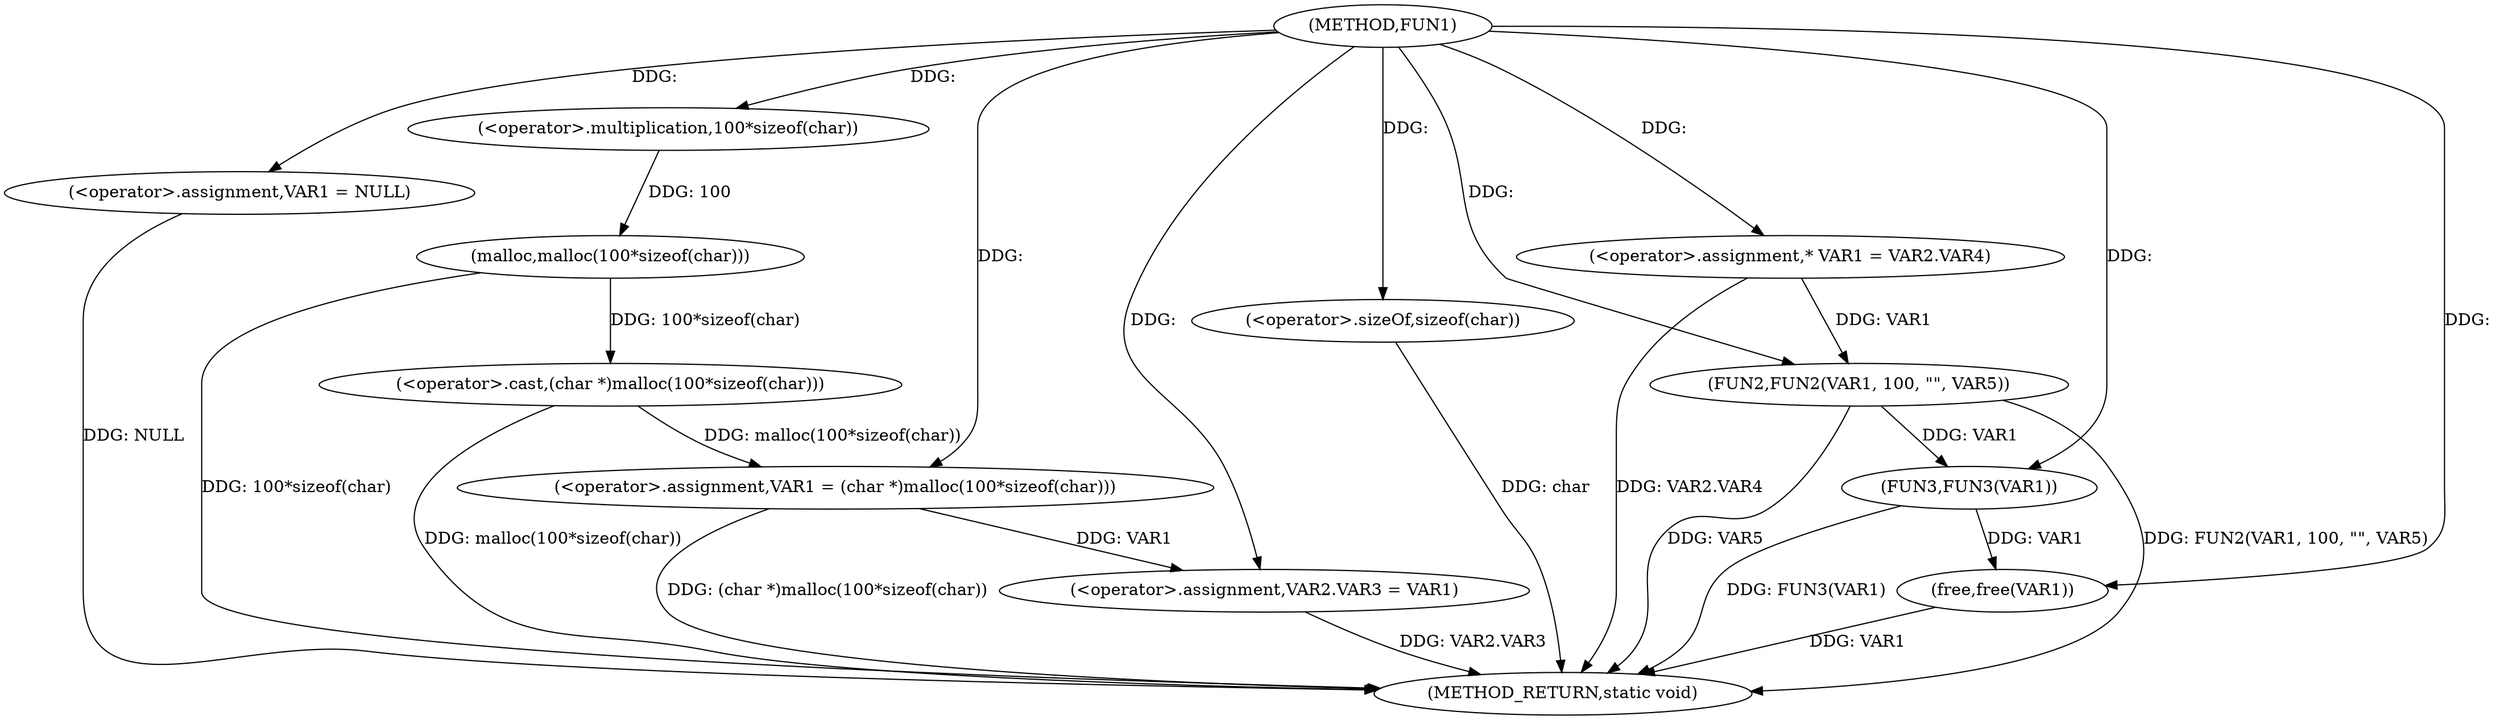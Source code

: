 digraph FUN1 {  
"1000100" [label = "(METHOD,FUN1)" ]
"1000139" [label = "(METHOD_RETURN,static void)" ]
"1000104" [label = "(<operator>.assignment,VAR1 = NULL)" ]
"1000107" [label = "(<operator>.assignment,VAR1 = (char *)malloc(100*sizeof(char)))" ]
"1000109" [label = "(<operator>.cast,(char *)malloc(100*sizeof(char)))" ]
"1000111" [label = "(malloc,malloc(100*sizeof(char)))" ]
"1000112" [label = "(<operator>.multiplication,100*sizeof(char))" ]
"1000114" [label = "(<operator>.sizeOf,sizeof(char))" ]
"1000116" [label = "(<operator>.assignment,VAR2.VAR3 = VAR1)" ]
"1000123" [label = "(<operator>.assignment,* VAR1 = VAR2.VAR4)" ]
"1000130" [label = "(FUN2,FUN2(VAR1, 100, \"\", VAR5))" ]
"1000135" [label = "(FUN3,FUN3(VAR1))" ]
"1000137" [label = "(free,free(VAR1))" ]
  "1000116" -> "1000139"  [ label = "DDG: VAR2.VAR3"] 
  "1000130" -> "1000139"  [ label = "DDG: FUN2(VAR1, 100, \"\", VAR5)"] 
  "1000123" -> "1000139"  [ label = "DDG: VAR2.VAR4"] 
  "1000130" -> "1000139"  [ label = "DDG: VAR5"] 
  "1000114" -> "1000139"  [ label = "DDG: char"] 
  "1000111" -> "1000139"  [ label = "DDG: 100*sizeof(char)"] 
  "1000135" -> "1000139"  [ label = "DDG: FUN3(VAR1)"] 
  "1000137" -> "1000139"  [ label = "DDG: VAR1"] 
  "1000109" -> "1000139"  [ label = "DDG: malloc(100*sizeof(char))"] 
  "1000104" -> "1000139"  [ label = "DDG: NULL"] 
  "1000107" -> "1000139"  [ label = "DDG: (char *)malloc(100*sizeof(char))"] 
  "1000100" -> "1000104"  [ label = "DDG: "] 
  "1000109" -> "1000107"  [ label = "DDG: malloc(100*sizeof(char))"] 
  "1000100" -> "1000107"  [ label = "DDG: "] 
  "1000111" -> "1000109"  [ label = "DDG: 100*sizeof(char)"] 
  "1000112" -> "1000111"  [ label = "DDG: 100"] 
  "1000100" -> "1000112"  [ label = "DDG: "] 
  "1000100" -> "1000114"  [ label = "DDG: "] 
  "1000107" -> "1000116"  [ label = "DDG: VAR1"] 
  "1000100" -> "1000116"  [ label = "DDG: "] 
  "1000100" -> "1000123"  [ label = "DDG: "] 
  "1000123" -> "1000130"  [ label = "DDG: VAR1"] 
  "1000100" -> "1000130"  [ label = "DDG: "] 
  "1000130" -> "1000135"  [ label = "DDG: VAR1"] 
  "1000100" -> "1000135"  [ label = "DDG: "] 
  "1000135" -> "1000137"  [ label = "DDG: VAR1"] 
  "1000100" -> "1000137"  [ label = "DDG: "] 
}
